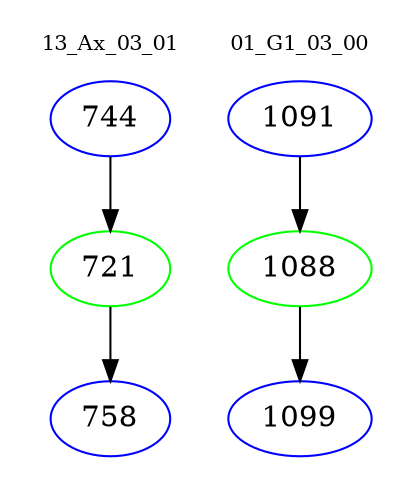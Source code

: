 digraph{
subgraph cluster_0 {
color = white
label = "13_Ax_03_01";
fontsize=10;
T0_744 [label="744", color="blue"]
T0_744 -> T0_721 [color="black"]
T0_721 [label="721", color="green"]
T0_721 -> T0_758 [color="black"]
T0_758 [label="758", color="blue"]
}
subgraph cluster_1 {
color = white
label = "01_G1_03_00";
fontsize=10;
T1_1091 [label="1091", color="blue"]
T1_1091 -> T1_1088 [color="black"]
T1_1088 [label="1088", color="green"]
T1_1088 -> T1_1099 [color="black"]
T1_1099 [label="1099", color="blue"]
}
}
